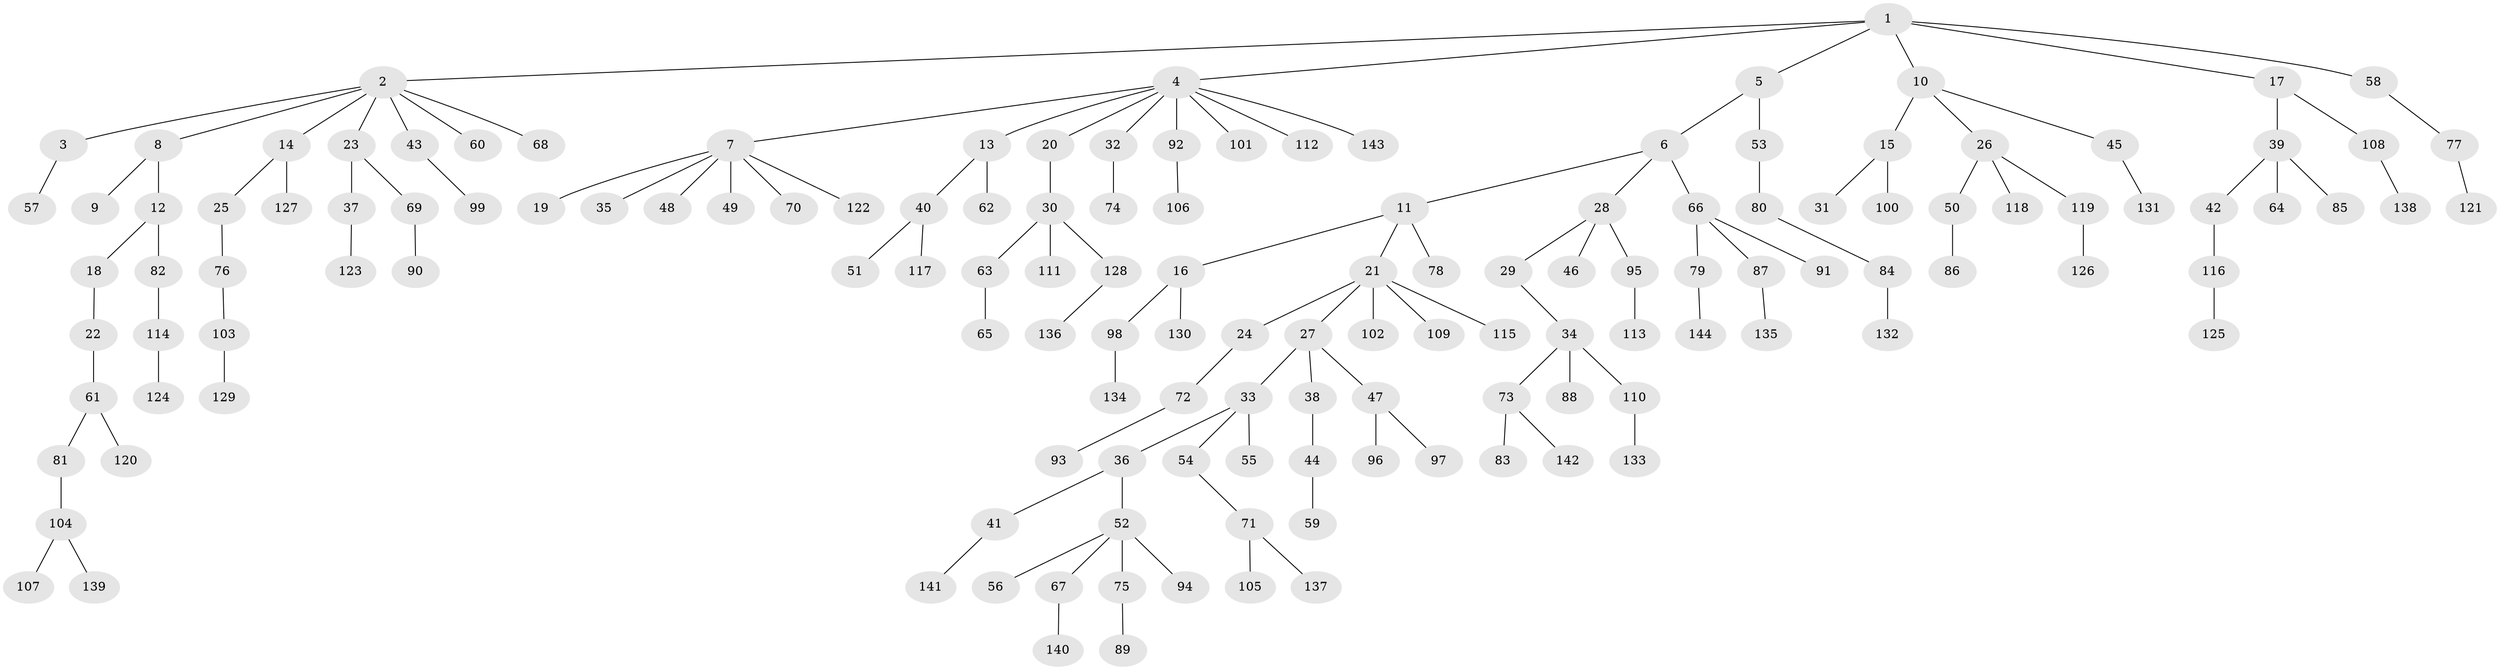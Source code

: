 // Generated by graph-tools (version 1.1) at 2025/26/03/09/25 03:26:27]
// undirected, 144 vertices, 143 edges
graph export_dot {
graph [start="1"]
  node [color=gray90,style=filled];
  1;
  2;
  3;
  4;
  5;
  6;
  7;
  8;
  9;
  10;
  11;
  12;
  13;
  14;
  15;
  16;
  17;
  18;
  19;
  20;
  21;
  22;
  23;
  24;
  25;
  26;
  27;
  28;
  29;
  30;
  31;
  32;
  33;
  34;
  35;
  36;
  37;
  38;
  39;
  40;
  41;
  42;
  43;
  44;
  45;
  46;
  47;
  48;
  49;
  50;
  51;
  52;
  53;
  54;
  55;
  56;
  57;
  58;
  59;
  60;
  61;
  62;
  63;
  64;
  65;
  66;
  67;
  68;
  69;
  70;
  71;
  72;
  73;
  74;
  75;
  76;
  77;
  78;
  79;
  80;
  81;
  82;
  83;
  84;
  85;
  86;
  87;
  88;
  89;
  90;
  91;
  92;
  93;
  94;
  95;
  96;
  97;
  98;
  99;
  100;
  101;
  102;
  103;
  104;
  105;
  106;
  107;
  108;
  109;
  110;
  111;
  112;
  113;
  114;
  115;
  116;
  117;
  118;
  119;
  120;
  121;
  122;
  123;
  124;
  125;
  126;
  127;
  128;
  129;
  130;
  131;
  132;
  133;
  134;
  135;
  136;
  137;
  138;
  139;
  140;
  141;
  142;
  143;
  144;
  1 -- 2;
  1 -- 4;
  1 -- 5;
  1 -- 10;
  1 -- 17;
  1 -- 58;
  2 -- 3;
  2 -- 8;
  2 -- 14;
  2 -- 23;
  2 -- 43;
  2 -- 60;
  2 -- 68;
  3 -- 57;
  4 -- 7;
  4 -- 13;
  4 -- 20;
  4 -- 32;
  4 -- 92;
  4 -- 101;
  4 -- 112;
  4 -- 143;
  5 -- 6;
  5 -- 53;
  6 -- 11;
  6 -- 28;
  6 -- 66;
  7 -- 19;
  7 -- 35;
  7 -- 48;
  7 -- 49;
  7 -- 70;
  7 -- 122;
  8 -- 9;
  8 -- 12;
  10 -- 15;
  10 -- 26;
  10 -- 45;
  11 -- 16;
  11 -- 21;
  11 -- 78;
  12 -- 18;
  12 -- 82;
  13 -- 40;
  13 -- 62;
  14 -- 25;
  14 -- 127;
  15 -- 31;
  15 -- 100;
  16 -- 98;
  16 -- 130;
  17 -- 39;
  17 -- 108;
  18 -- 22;
  20 -- 30;
  21 -- 24;
  21 -- 27;
  21 -- 102;
  21 -- 109;
  21 -- 115;
  22 -- 61;
  23 -- 37;
  23 -- 69;
  24 -- 72;
  25 -- 76;
  26 -- 50;
  26 -- 118;
  26 -- 119;
  27 -- 33;
  27 -- 38;
  27 -- 47;
  28 -- 29;
  28 -- 46;
  28 -- 95;
  29 -- 34;
  30 -- 63;
  30 -- 111;
  30 -- 128;
  32 -- 74;
  33 -- 36;
  33 -- 54;
  33 -- 55;
  34 -- 73;
  34 -- 88;
  34 -- 110;
  36 -- 41;
  36 -- 52;
  37 -- 123;
  38 -- 44;
  39 -- 42;
  39 -- 64;
  39 -- 85;
  40 -- 51;
  40 -- 117;
  41 -- 141;
  42 -- 116;
  43 -- 99;
  44 -- 59;
  45 -- 131;
  47 -- 96;
  47 -- 97;
  50 -- 86;
  52 -- 56;
  52 -- 67;
  52 -- 75;
  52 -- 94;
  53 -- 80;
  54 -- 71;
  58 -- 77;
  61 -- 81;
  61 -- 120;
  63 -- 65;
  66 -- 79;
  66 -- 87;
  66 -- 91;
  67 -- 140;
  69 -- 90;
  71 -- 105;
  71 -- 137;
  72 -- 93;
  73 -- 83;
  73 -- 142;
  75 -- 89;
  76 -- 103;
  77 -- 121;
  79 -- 144;
  80 -- 84;
  81 -- 104;
  82 -- 114;
  84 -- 132;
  87 -- 135;
  92 -- 106;
  95 -- 113;
  98 -- 134;
  103 -- 129;
  104 -- 107;
  104 -- 139;
  108 -- 138;
  110 -- 133;
  114 -- 124;
  116 -- 125;
  119 -- 126;
  128 -- 136;
}
